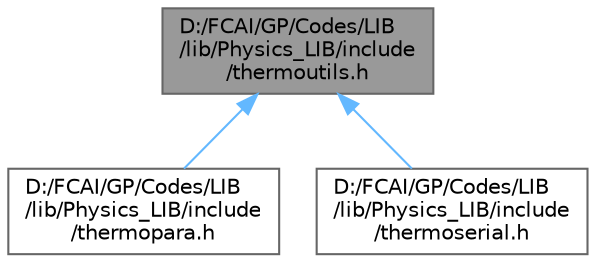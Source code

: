 digraph "D:/FCAI/GP/Codes/LIB/lib/Physics_LIB/include/thermoutils.h"
{
 // LATEX_PDF_SIZE
  bgcolor="transparent";
  edge [fontname=Helvetica,fontsize=10,labelfontname=Helvetica,labelfontsize=10];
  node [fontname=Helvetica,fontsize=10,shape=box,height=0.2,width=0.4];
  Node1 [id="Node000001",label="D:/FCAI/GP/Codes/LIB\l/lib/Physics_LIB/include\l/thermoutils.h",height=0.2,width=0.4,color="gray40", fillcolor="grey60", style="filled", fontcolor="black",tooltip="This file contains the utility functions used by the heat transfer simulation in 1D and 2D to help in..."];
  Node1 -> Node2 [id="edge1_Node000001_Node000002",dir="back",color="steelblue1",style="solid",tooltip=" "];
  Node2 [id="Node000002",label="D:/FCAI/GP/Codes/LIB\l/lib/Physics_LIB/include\l/thermopara.h",height=0.2,width=0.4,color="grey40", fillcolor="white", style="filled",URL="$thermopara_8h.html",tooltip="This file contains the implementation of the parallel version of the heat transfer simulation in 1D a..."];
  Node1 -> Node3 [id="edge2_Node000001_Node000003",dir="back",color="steelblue1",style="solid",tooltip=" "];
  Node3 [id="Node000003",label="D:/FCAI/GP/Codes/LIB\l/lib/Physics_LIB/include\l/thermoserial.h",height=0.2,width=0.4,color="grey40", fillcolor="white", style="filled",URL="$thermoserial_8h.html",tooltip="This file contains the implementation of the serial version of the heat transfer simulation in 1D and..."];
}
